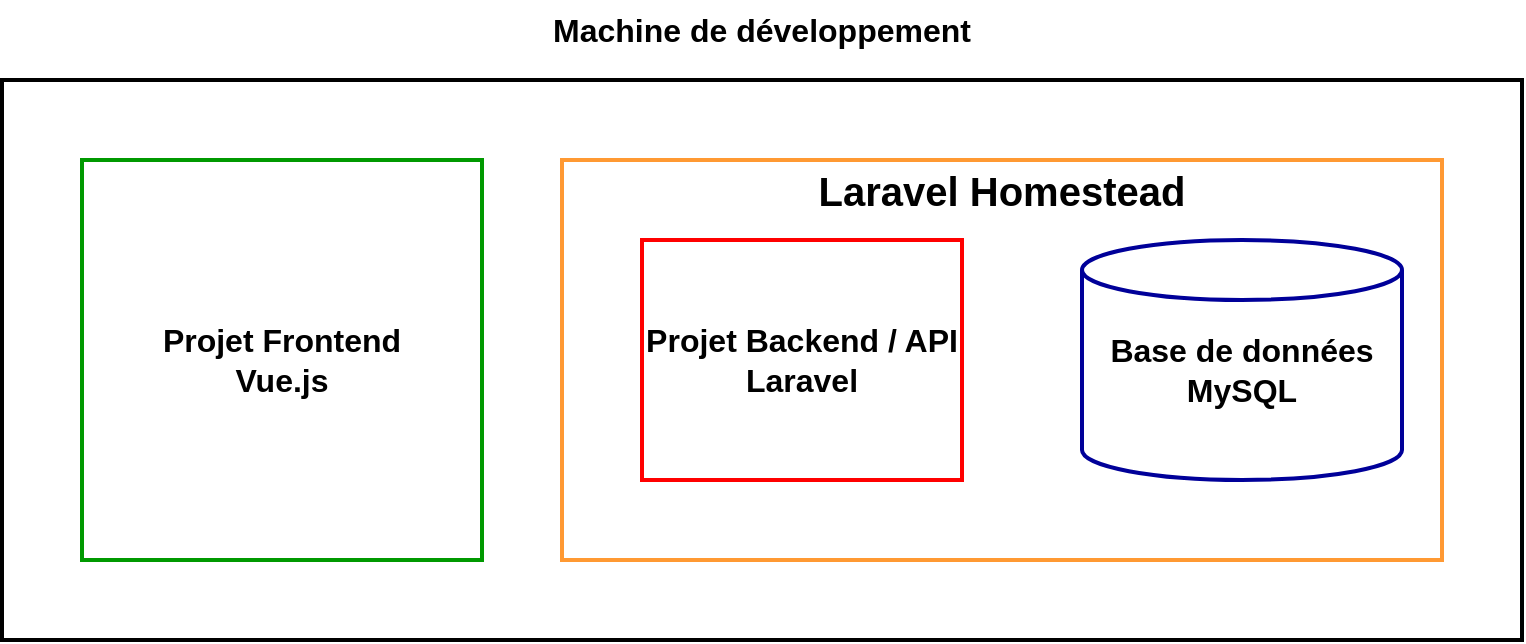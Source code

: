 <mxfile version="18.0.4" type="device"><diagram id="e5cUrdkydb-ngxUuPbP0" name="Infrastructure DB + Laravel Docker"><mxGraphModel dx="2062" dy="1217" grid="1" gridSize="10" guides="1" tooltips="1" connect="1" arrows="1" fold="1" page="1" pageScale="1" pageWidth="827" pageHeight="1169" math="0" shadow="0"><root><mxCell id="ZVXx9Sijlcg7XHccWKAX-0"/><mxCell id="ZVXx9Sijlcg7XHccWKAX-1" parent="ZVXx9Sijlcg7XHccWKAX-0"/><mxCell id="zAes5nKSPiBuCzGRkJXu-0" value="" style="rounded=0;whiteSpace=wrap;html=1;fillColor=none;strokeWidth=2;" parent="ZVXx9Sijlcg7XHccWKAX-1" vertex="1"><mxGeometry x="40" y="40" width="760" height="280" as="geometry"/></mxCell><mxCell id="b0WyCLxM9OWj5-0vAjJ--0" value="" style="rounded=0;whiteSpace=wrap;html=1;fontSize=14;strokeWidth=2;fillColor=none;strokeColor=#FF9933;" parent="ZVXx9Sijlcg7XHccWKAX-1" vertex="1"><mxGeometry x="320" y="80" width="440" height="200" as="geometry"/></mxCell><mxCell id="zAes5nKSPiBuCzGRkJXu-1" value="&lt;span style=&quot;font-size: 16px;&quot;&gt;Machine de développement&lt;/span&gt;" style="text;html=1;strokeColor=none;fillColor=none;align=center;verticalAlign=middle;whiteSpace=wrap;rounded=0;fontStyle=1;fontSize=16;" parent="ZVXx9Sijlcg7XHccWKAX-1" vertex="1"><mxGeometry x="40" width="760" height="30" as="geometry"/></mxCell><mxCell id="zAes5nKSPiBuCzGRkJXu-2" value="&lt;font style=&quot;font-size: 16px;&quot;&gt;Projet Frontend&lt;br&gt;Vue.js&lt;br&gt;&lt;/font&gt;" style="rounded=0;whiteSpace=wrap;html=1;strokeWidth=2;fillColor=none;fontSize=16;fontStyle=1;strokeColor=#009900;" parent="ZVXx9Sijlcg7XHccWKAX-1" vertex="1"><mxGeometry x="80" y="80" width="200" height="200" as="geometry"/></mxCell><mxCell id="zAes5nKSPiBuCzGRkJXu-3" value="Projet Backend / API&lt;br&gt;Laravel" style="rounded=0;whiteSpace=wrap;html=1;strokeWidth=2;fillColor=none;fontSize=16;fontStyle=1;strokeColor=#FF0000;" parent="ZVXx9Sijlcg7XHccWKAX-1" vertex="1"><mxGeometry x="360" y="120" width="160" height="120" as="geometry"/></mxCell><mxCell id="fnmC4cnMcTdG8ZlXIt8I-0" value="" style="shape=cylinder3;whiteSpace=wrap;html=1;boundedLbl=1;backgroundOutline=1;size=15;strokeWidth=2;fillColor=none;fontSize=16;fontStyle=1;strokeColor=#000099;" parent="ZVXx9Sijlcg7XHccWKAX-1" vertex="1"><mxGeometry x="580" y="120" width="160" height="120" as="geometry"/></mxCell><mxCell id="fnmC4cnMcTdG8ZlXIt8I-4" value="Base de données&lt;br&gt;MySQL" style="text;html=1;strokeColor=none;fillColor=none;align=center;verticalAlign=middle;whiteSpace=wrap;rounded=0;fontSize=16;fontStyle=1" parent="ZVXx9Sijlcg7XHccWKAX-1" vertex="1"><mxGeometry x="580" y="170" width="160" height="30" as="geometry"/></mxCell><mxCell id="K22fJFPLQhvpVtZ-C7uR-0" value="Laravel Homestead" style="text;html=1;strokeColor=none;fillColor=none;align=center;verticalAlign=middle;whiteSpace=wrap;rounded=0;fontSize=20;fontStyle=1" parent="ZVXx9Sijlcg7XHccWKAX-1" vertex="1"><mxGeometry x="320" y="80" width="440" height="30" as="geometry"/></mxCell></root></mxGraphModel></diagram></mxfile>